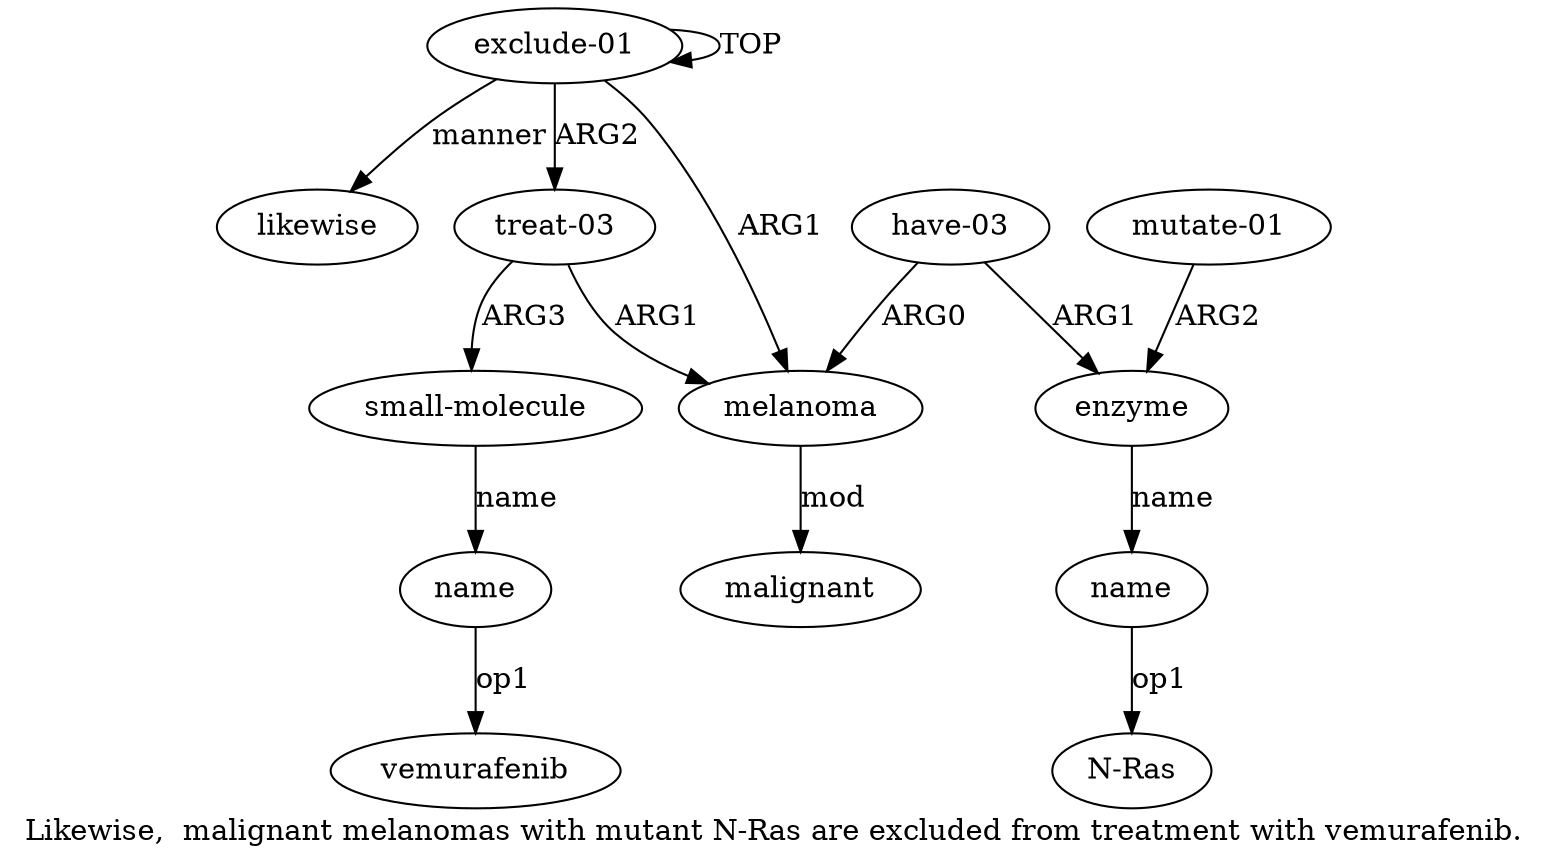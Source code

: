 digraph  {
	graph [label="Likewise,  malignant melanomas with mutant N-Ras are excluded from treatment with vemurafenib."];
	node [label="\N"];
	a10	 [color=black,
		gold_ind=10,
		gold_label=likewise,
		label=likewise,
		test_ind=10,
		test_label=likewise];
	"a9 vemurafenib"	 [color=black,
		gold_ind=-1,
		gold_label=vemurafenib,
		label=vemurafenib,
		test_ind=-1,
		test_label=vemurafenib];
	"a5 N-Ras"	 [color=black,
		gold_ind=-1,
		gold_label="N-Ras",
		label="N-Ras",
		test_ind=-1,
		test_label="N-Ras"];
	a1	 [color=black,
		gold_ind=1,
		gold_label=melanoma,
		label=melanoma,
		test_ind=1,
		test_label=melanoma];
	a2	 [color=black,
		gold_ind=2,
		gold_label=malignant,
		label=malignant,
		test_ind=2,
		test_label=malignant];
	a1 -> a2 [key=0,
	color=black,
	gold_label=mod,
	label=mod,
	test_label=mod];
a0 [color=black,
	gold_ind=0,
	gold_label="exclude-01",
	label="exclude-01",
	test_ind=0,
	test_label="exclude-01"];
a0 -> a10 [key=0,
color=black,
gold_label=manner,
label=manner,
test_label=manner];
a0 -> a1 [key=0,
color=black,
gold_label=ARG1,
label=ARG1,
test_label=ARG1];
a0 -> a0 [key=0,
color=black,
gold_label=TOP,
label=TOP,
test_label=TOP];
a7 [color=black,
gold_ind=7,
gold_label="treat-03",
label="treat-03",
test_ind=7,
test_label="treat-03"];
a0 -> a7 [key=0,
color=black,
gold_label=ARG2,
label=ARG2,
test_label=ARG2];
a3 [color=black,
gold_ind=3,
gold_label="have-03",
label="have-03",
test_ind=3,
test_label="have-03"];
a3 -> a1 [key=0,
color=black,
gold_label=ARG0,
label=ARG0,
test_label=ARG0];
a4 [color=black,
gold_ind=4,
gold_label=enzyme,
label=enzyme,
test_ind=4,
test_label=enzyme];
a3 -> a4 [key=0,
color=black,
gold_label=ARG1,
label=ARG1,
test_label=ARG1];
a5 [color=black,
gold_ind=5,
gold_label=name,
label=name,
test_ind=5,
test_label=name];
a5 -> "a5 N-Ras" [key=0,
color=black,
gold_label=op1,
label=op1,
test_label=op1];
a4 -> a5 [key=0,
color=black,
gold_label=name,
label=name,
test_label=name];
a7 -> a1 [key=0,
color=black,
gold_label=ARG1,
label=ARG1,
test_label=ARG1];
a8 [color=black,
gold_ind=8,
gold_label="small-molecule",
label="small-molecule",
test_ind=8,
test_label="small-molecule"];
a7 -> a8 [key=0,
color=black,
gold_label=ARG3,
label=ARG3,
test_label=ARG3];
a6 [color=black,
gold_ind=6,
gold_label="mutate-01",
label="mutate-01",
test_ind=6,
test_label="mutate-01"];
a6 -> a4 [key=0,
color=black,
gold_label=ARG2,
label=ARG2,
test_label=ARG2];
a9 [color=black,
gold_ind=9,
gold_label=name,
label=name,
test_ind=9,
test_label=name];
a9 -> "a9 vemurafenib" [key=0,
color=black,
gold_label=op1,
label=op1,
test_label=op1];
a8 -> a9 [key=0,
color=black,
gold_label=name,
label=name,
test_label=name];
}
